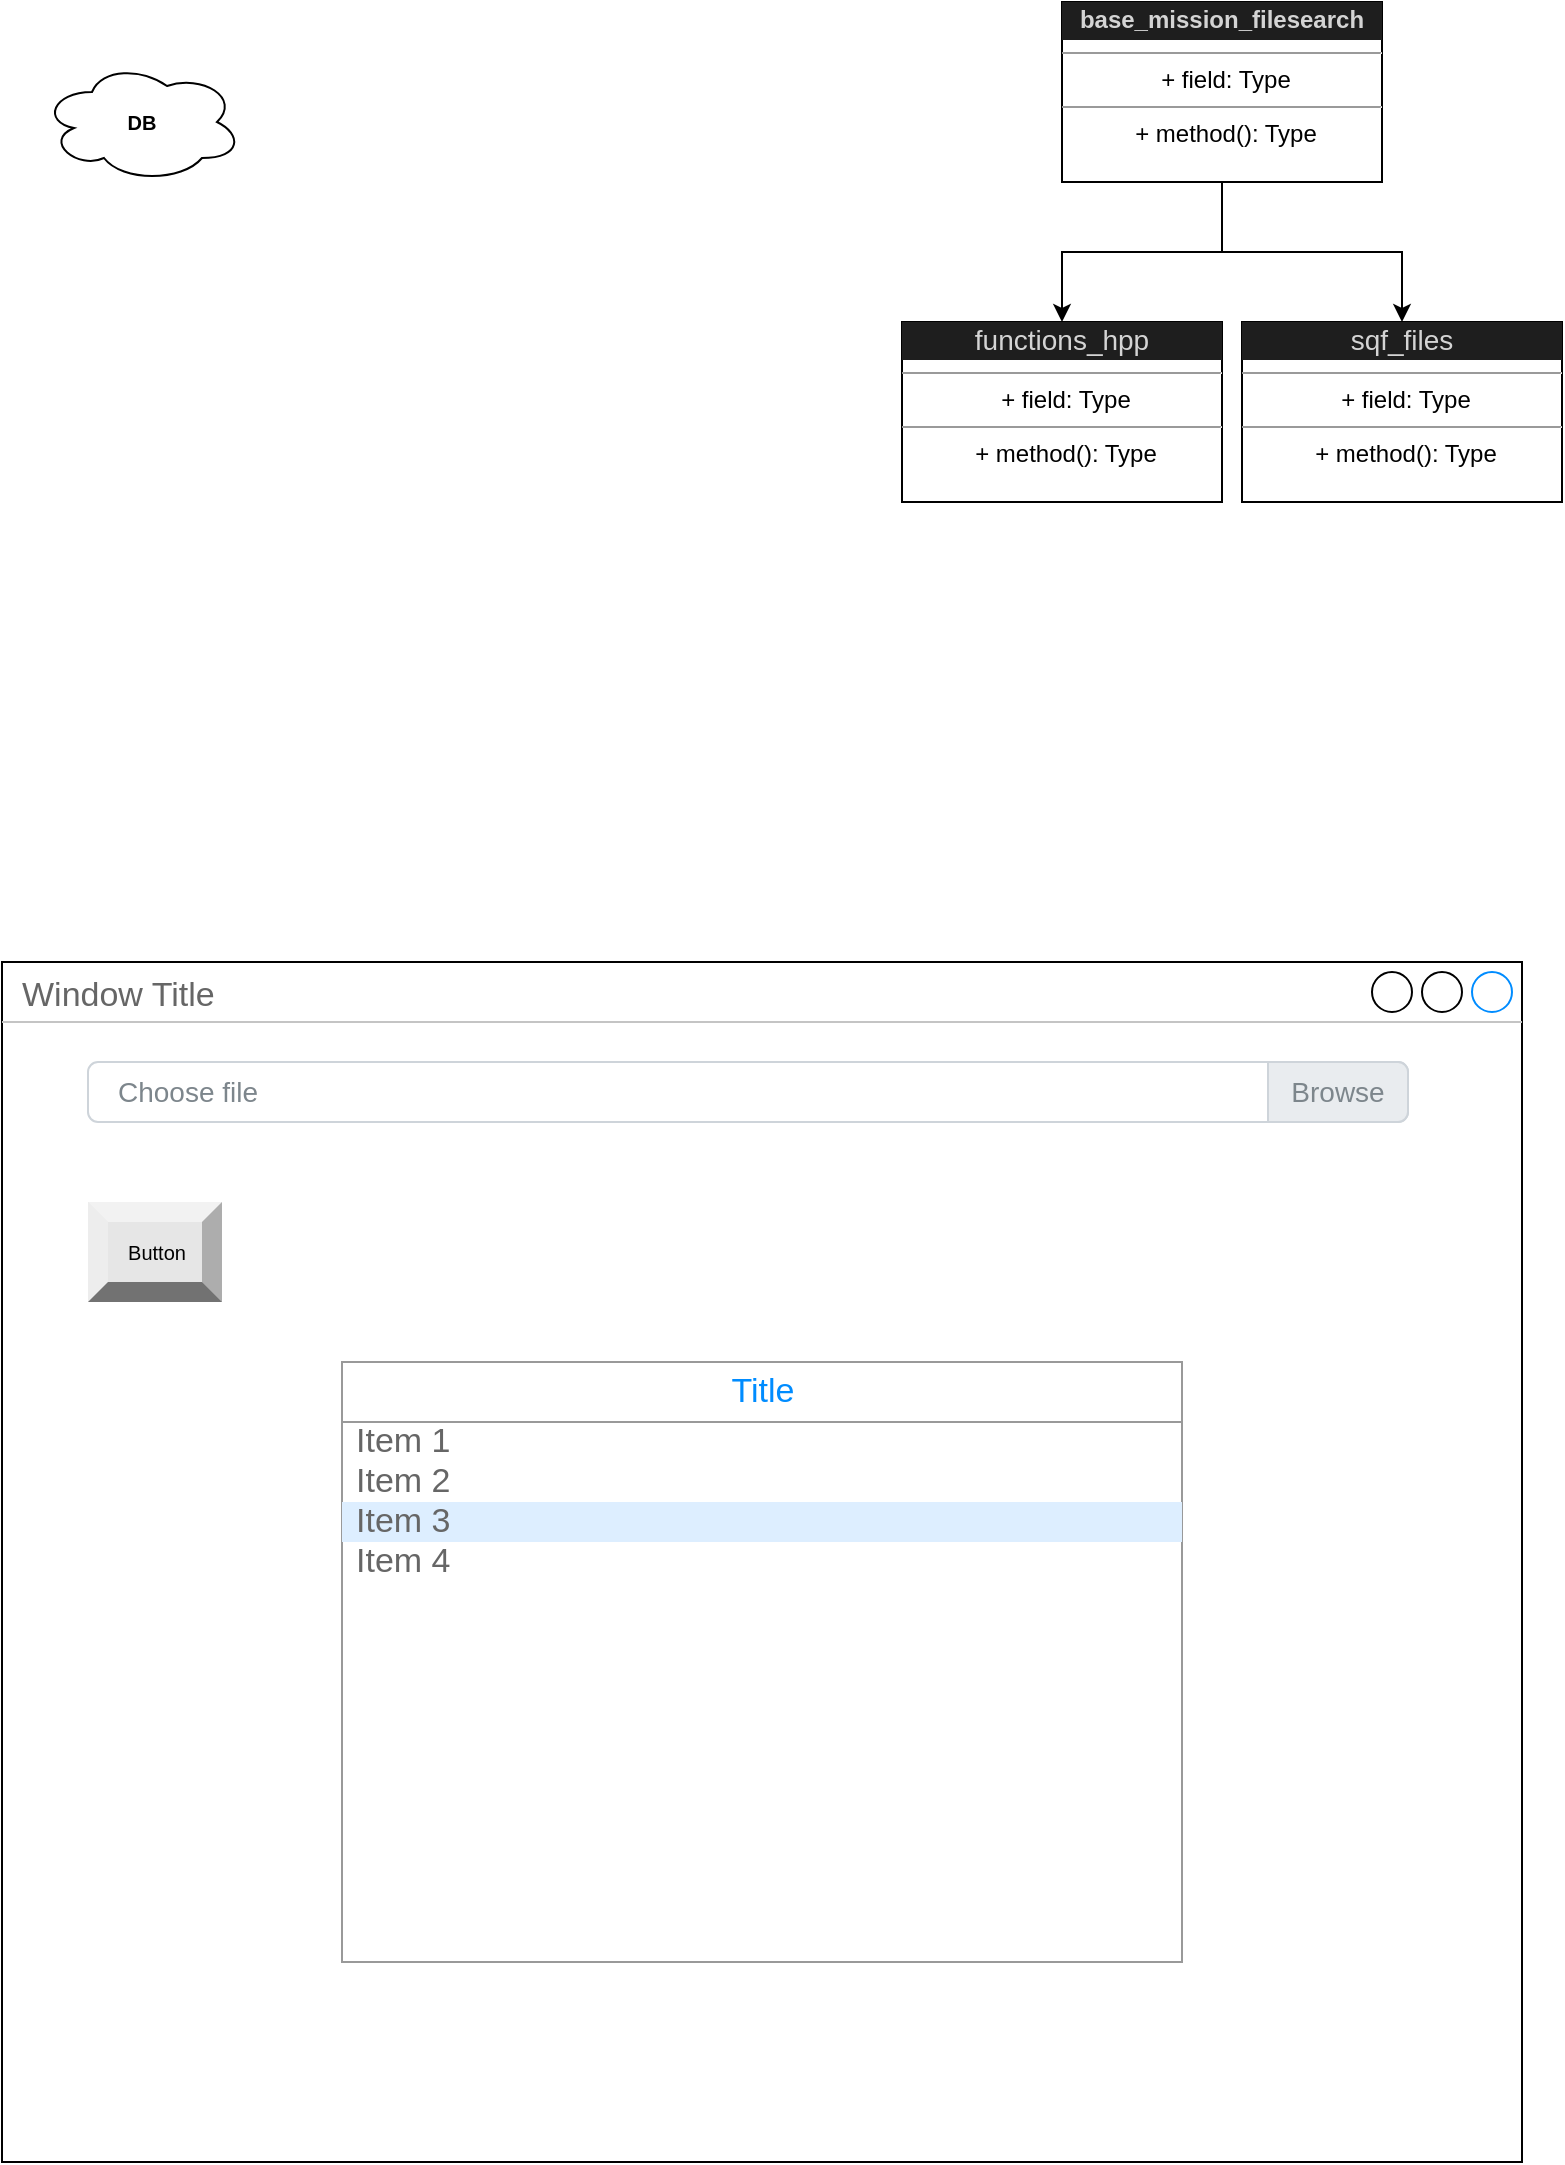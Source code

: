 <mxfile version="12.9.9" type="device"><diagram id="B2b2dXWFB7FgkUEPnDSv" name="Page-1"><mxGraphModel dx="1718" dy="985" grid="1" gridSize="10" guides="1" tooltips="1" connect="1" arrows="1" fold="1" page="1" pageScale="1" pageWidth="827" pageHeight="1169" math="0" shadow="0"><root><mxCell id="0"/><mxCell id="1" parent="0"/><mxCell id="NwCjvZuyEptmt7asqsJt-8" style="edgeStyle=orthogonalEdgeStyle;rounded=0;orthogonalLoop=1;jettySize=auto;html=1;fontSize=10;fontColor=#000000;" edge="1" parent="1" source="NwCjvZuyEptmt7asqsJt-5" target="NwCjvZuyEptmt7asqsJt-6"><mxGeometry relative="1" as="geometry"/></mxCell><mxCell id="NwCjvZuyEptmt7asqsJt-9" style="edgeStyle=orthogonalEdgeStyle;rounded=0;orthogonalLoop=1;jettySize=auto;html=1;fontSize=10;fontColor=#000000;" edge="1" parent="1" source="NwCjvZuyEptmt7asqsJt-5" target="NwCjvZuyEptmt7asqsJt-7"><mxGeometry relative="1" as="geometry"/></mxCell><mxCell id="NwCjvZuyEptmt7asqsJt-5" value="&lt;div style=&quot;color: rgb(212 , 212 , 212) ; background-color: rgb(30 , 30 , 30) ; line-height: 19px&quot;&gt;&lt;b&gt;&lt;font style=&quot;font-size: 12px&quot;&gt;base_mission_filesearch&lt;/font&gt;&lt;/b&gt;&lt;/div&gt;&lt;hr size=&quot;1&quot;&gt;&lt;p style=&quot;margin: 0px ; margin-left: 4px&quot;&gt;+ field: Type&lt;/p&gt;&lt;hr size=&quot;1&quot;&gt;&lt;p style=&quot;margin: 0px ; margin-left: 4px&quot;&gt;+ method(): Type&lt;/p&gt;" style="verticalAlign=top;align=center;overflow=fill;fontSize=12;fontFamily=Helvetica;html=1;" vertex="1" parent="1"><mxGeometry x="570" y="40" width="160" height="90" as="geometry"/></mxCell><mxCell id="NwCjvZuyEptmt7asqsJt-6" value="&lt;div style=&quot;color: rgb(212 , 212 , 212) ; background-color: rgb(30 , 30 , 30) ; line-height: 19px&quot;&gt;&lt;div style=&quot;font-size: 14px ; line-height: 19px&quot;&gt;functions_hpp&lt;/div&gt;&lt;/div&gt;&lt;hr size=&quot;1&quot;&gt;&lt;p style=&quot;margin: 0px ; margin-left: 4px&quot;&gt;+ field: Type&lt;/p&gt;&lt;hr size=&quot;1&quot;&gt;&lt;p style=&quot;margin: 0px ; margin-left: 4px&quot;&gt;+ method(): Type&lt;/p&gt;" style="verticalAlign=top;align=center;overflow=fill;fontSize=12;fontFamily=Helvetica;html=1;" vertex="1" parent="1"><mxGeometry x="490" y="200" width="160" height="90" as="geometry"/></mxCell><mxCell id="NwCjvZuyEptmt7asqsJt-7" value="&lt;div style=&quot;color: rgb(212 , 212 , 212) ; background-color: rgb(30 , 30 , 30) ; line-height: 19px&quot;&gt;&lt;div style=&quot;font-size: 14px ; line-height: 19px&quot;&gt;sqf_files&lt;/div&gt;&lt;/div&gt;&lt;hr size=&quot;1&quot;&gt;&lt;p style=&quot;margin: 0px ; margin-left: 4px&quot;&gt;+ field: Type&lt;/p&gt;&lt;hr size=&quot;1&quot;&gt;&lt;p style=&quot;margin: 0px ; margin-left: 4px&quot;&gt;+ method(): Type&lt;/p&gt;" style="verticalAlign=top;align=center;overflow=fill;fontSize=12;fontFamily=Helvetica;html=1;" vertex="1" parent="1"><mxGeometry x="660" y="200" width="160" height="90" as="geometry"/></mxCell><mxCell id="NwCjvZuyEptmt7asqsJt-10" value="&lt;b&gt;DB&lt;/b&gt;" style="ellipse;shape=cloud;whiteSpace=wrap;html=1;align=center;fontSize=10;fontColor=#000000;" vertex="1" parent="1"><mxGeometry x="60" y="70" width="100" height="60" as="geometry"/></mxCell><mxCell id="NwCjvZuyEptmt7asqsJt-11" value="Window Title" style="strokeWidth=1;shadow=0;dashed=0;align=center;html=1;shape=mxgraph.mockup.containers.window;align=left;verticalAlign=top;spacingLeft=8;strokeColor2=#008cff;strokeColor3=#c4c4c4;fontColor=#666666;mainText=;fontSize=17;labelBackgroundColor=none;" vertex="1" parent="1"><mxGeometry x="40" y="520" width="760" height="600" as="geometry"/></mxCell><mxCell id="NwCjvZuyEptmt7asqsJt-14" value="" style="strokeWidth=1;shadow=0;dashed=0;align=center;html=1;shape=mxgraph.mockup.forms.rrect;rSize=0;strokeColor=#999999;fillColor=#ffffff;fontSize=10;fontColor=#000000;" vertex="1" parent="1"><mxGeometry x="210" y="720" width="420" height="300" as="geometry"/></mxCell><mxCell id="NwCjvZuyEptmt7asqsJt-15" value="Title" style="strokeWidth=1;shadow=0;dashed=0;align=center;html=1;shape=mxgraph.mockup.forms.rrect;rSize=0;strokeColor=#999999;fontColor=#008cff;fontSize=17;fillColor=#ffffff;resizeWidth=1;" vertex="1" parent="NwCjvZuyEptmt7asqsJt-14"><mxGeometry width="420" height="30" relative="1" as="geometry"/></mxCell><mxCell id="NwCjvZuyEptmt7asqsJt-16" value="Item 1" style="strokeWidth=1;shadow=0;dashed=0;align=center;html=1;shape=mxgraph.mockup.forms.anchor;fontSize=17;fontColor=#666666;align=left;spacingLeft=5;resizeWidth=1;" vertex="1" parent="NwCjvZuyEptmt7asqsJt-14"><mxGeometry width="420" height="20" relative="1" as="geometry"><mxPoint y="30" as="offset"/></mxGeometry></mxCell><mxCell id="NwCjvZuyEptmt7asqsJt-17" value="Item 2" style="strokeWidth=1;shadow=0;dashed=0;align=center;html=1;shape=mxgraph.mockup.forms.anchor;fontSize=17;fontColor=#666666;align=left;spacingLeft=5;resizeWidth=1;" vertex="1" parent="NwCjvZuyEptmt7asqsJt-14"><mxGeometry width="420" height="20" relative="1" as="geometry"><mxPoint y="50" as="offset"/></mxGeometry></mxCell><mxCell id="NwCjvZuyEptmt7asqsJt-18" value="Item 3" style="strokeWidth=1;shadow=0;dashed=0;align=center;html=1;shape=mxgraph.mockup.forms.rrect;rSize=0;fontSize=17;fontColor=#666666;align=left;spacingLeft=5;fillColor=#ddeeff;strokeColor=none;resizeWidth=1;" vertex="1" parent="NwCjvZuyEptmt7asqsJt-14"><mxGeometry width="420" height="20" relative="1" as="geometry"><mxPoint y="70" as="offset"/></mxGeometry></mxCell><mxCell id="NwCjvZuyEptmt7asqsJt-19" value="Item 4" style="strokeWidth=1;shadow=0;dashed=0;align=center;html=1;shape=mxgraph.mockup.forms.anchor;fontSize=17;fontColor=#666666;align=left;spacingLeft=5;resizeWidth=1;" vertex="1" parent="NwCjvZuyEptmt7asqsJt-14"><mxGeometry width="420" height="20" relative="1" as="geometry"><mxPoint y="90" as="offset"/></mxGeometry></mxCell><mxCell id="NwCjvZuyEptmt7asqsJt-20" value="Choose file" style="html=1;shadow=0;dashed=0;shape=mxgraph.bootstrap.rrect;rSize=5;strokeColor=#CED4DA;html=1;whiteSpace=wrap;fillColor=#FFFFFF;fontColor=#7D868C;align=left;spacingLeft=0;spacing=15;fontSize=14;" vertex="1" parent="1"><mxGeometry x="83" y="570" width="660" height="30" as="geometry"/></mxCell><mxCell id="NwCjvZuyEptmt7asqsJt-21" value="Browse" style="html=1;shadow=0;dashed=0;shape=mxgraph.bootstrap.rightButton;strokeColor=inherit;gradientColor=inherit;fontColor=inherit;fillColor=#E9ECEF;rSize=5;perimeter=none;whiteSpace=wrap;resizeHeight=1;fontSize=14;" vertex="1" parent="NwCjvZuyEptmt7asqsJt-20"><mxGeometry x="1" width="70" height="30" relative="1" as="geometry"><mxPoint x="-70" as="offset"/></mxGeometry></mxCell><mxCell id="NwCjvZuyEptmt7asqsJt-22" value="Button" style="labelPosition=center;verticalLabelPosition=middle;align=center;html=1;shape=mxgraph.basic.shaded_button;dx=10;fillColor=#E6E6E6;strokeColor=none;fontSize=10;fontColor=#000000;" vertex="1" parent="1"><mxGeometry x="83" y="640" width="67" height="50" as="geometry"/></mxCell></root></mxGraphModel></diagram></mxfile>